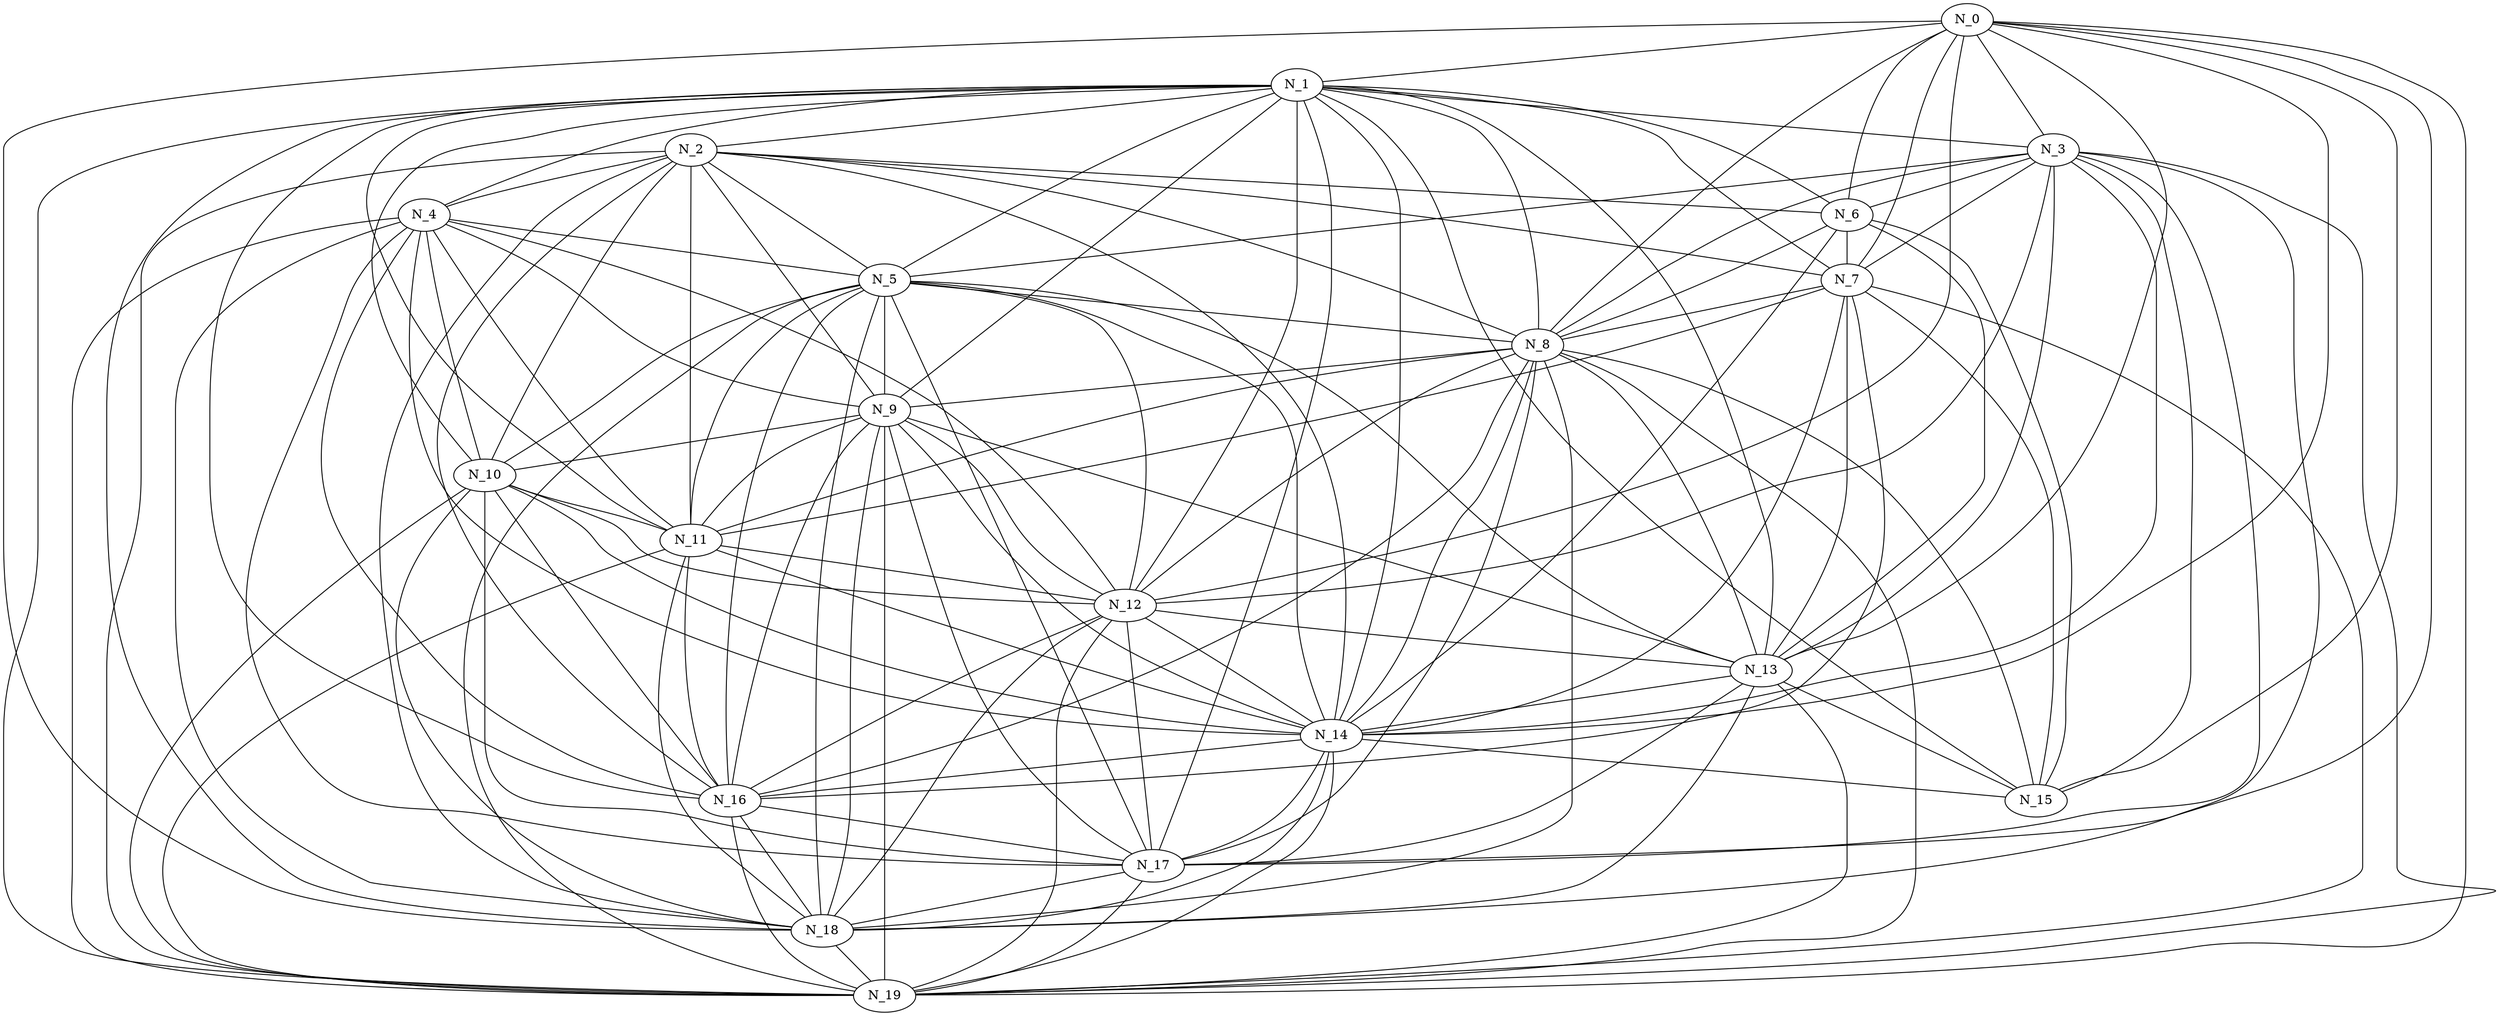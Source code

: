 graph grafo {
N_0 [pos="0.39237028,0.07476425"];
N_1 [pos="0.62881964,0.42041498"];
N_2 [pos="0.31923932,0.8251059"];
N_3 [pos="0.4994514,0.12227219"];
N_4 [pos="0.78556585,0.93669707"];
N_5 [pos="0.7562194,0.7173518"];
N_6 [pos="0.09110808,0.31850356"];
N_7 [pos="0.13970709,0.47780138"];
N_8 [pos="0.5978818,0.2538532"];
N_9 [pos="0.86794525,0.6957587"];
N_10 [pos="0.94262487,0.83366746"];
N_11 [pos="0.48517787,0.8660311"];
N_12 [pos="0.916211,0.43431133"];
N_13 [pos="0.6174448,0.1114704"];
N_14 [pos="0.4367574,0.5748277"];
N_15 [pos="0.2904228,0.044761717"];
N_16 [pos="0.67228526,0.8467851"];
N_17 [pos="0.9132194,0.31969333"];
N_18 [pos="0.8316293,0.48223937"];
N_19 [pos="0.6998894,0.62908244"];
N_16 -- N_17;
N_16 -- N_18;
N_16 -- N_19;
N_2 -- N_18;
N_2 -- N_19;
N_2 -- N_14;
N_2 -- N_16;
N_2 -- N_10;
N_2 -- N_11;
N_13 -- N_19;
N_6 -- N_15;
N_13 -- N_18;
N_13 -- N_17;
N_6 -- N_13;
N_6 -- N_14;
N_13 -- N_15;
N_13 -- N_14;
N_1 -- N_9;
N_1 -- N_3;
N_2 -- N_5;
N_1 -- N_4;
N_2 -- N_4;
N_1 -- N_2;
N_5 -- N_9;
N_1 -- N_7;
N_2 -- N_9;
N_5 -- N_8;
N_1 -- N_8;
N_2 -- N_8;
N_1 -- N_5;
N_2 -- N_7;
N_1 -- N_6;
N_2 -- N_6;
N_6 -- N_7;
N_6 -- N_8;
N_7 -- N_11;
N_7 -- N_15;
N_7 -- N_14;
N_7 -- N_13;
N_7 -- N_19;
N_7 -- N_16;
N_12 -- N_18;
N_12 -- N_19;
N_12 -- N_16;
N_12 -- N_17;
N_3 -- N_13;
N_3 -- N_12;
N_3 -- N_15;
N_3 -- N_14;
N_3 -- N_17;
N_3 -- N_19;
N_3 -- N_18;
N_12 -- N_14;
N_12 -- N_13;
N_0 -- N_15;
N_0 -- N_17;
N_0 -- N_18;
N_18 -- N_19;
N_0 -- N_12;
N_0 -- N_13;
N_0 -- N_14;
N_14 -- N_17;
N_14 -- N_16;
N_14 -- N_15;
N_0 -- N_19;
N_14 -- N_19;
N_14 -- N_18;
N_8 -- N_19;
N_7 -- N_8;
N_8 -- N_18;
N_8 -- N_17;
N_8 -- N_16;
N_8 -- N_15;
N_8 -- N_14;
N_8 -- N_13;
N_8 -- N_12;
N_8 -- N_11;
N_4 -- N_12;
N_4 -- N_11;
N_11 -- N_16;
N_4 -- N_14;
N_11 -- N_14;
N_11 -- N_12;
N_4 -- N_10;
N_4 -- N_19;
N_4 -- N_16;
N_11 -- N_19;
N_4 -- N_18;
N_4 -- N_17;
N_11 -- N_18;
N_1 -- N_18;
N_1 -- N_19;
N_17 -- N_19;
N_1 -- N_10;
N_1 -- N_11;
N_1 -- N_12;
N_1 -- N_13;
N_1 -- N_14;
N_1 -- N_15;
N_1 -- N_16;
N_1 -- N_17;
N_0 -- N_8;
N_0 -- N_1;
N_3 -- N_7;
N_3 -- N_8;
N_0 -- N_3;
N_4 -- N_9;
N_9 -- N_18;
N_9 -- N_19;
N_0 -- N_7;
N_3 -- N_5;
N_17 -- N_18;
N_0 -- N_6;
N_3 -- N_6;
N_4 -- N_5;
N_9 -- N_14;
N_9 -- N_16;
N_8 -- N_9;
N_9 -- N_17;
N_9 -- N_10;
N_9 -- N_11;
N_9 -- N_12;
N_9 -- N_13;
N_5 -- N_16;
N_10 -- N_12;
N_5 -- N_17;
N_5 -- N_14;
N_10 -- N_11;
N_10 -- N_16;
N_10 -- N_17;
N_5 -- N_18;
N_10 -- N_14;
N_5 -- N_19;
N_10 -- N_18;
N_10 -- N_19;
N_5 -- N_12;
N_5 -- N_13;
N_5 -- N_10;
N_5 -- N_11;
}